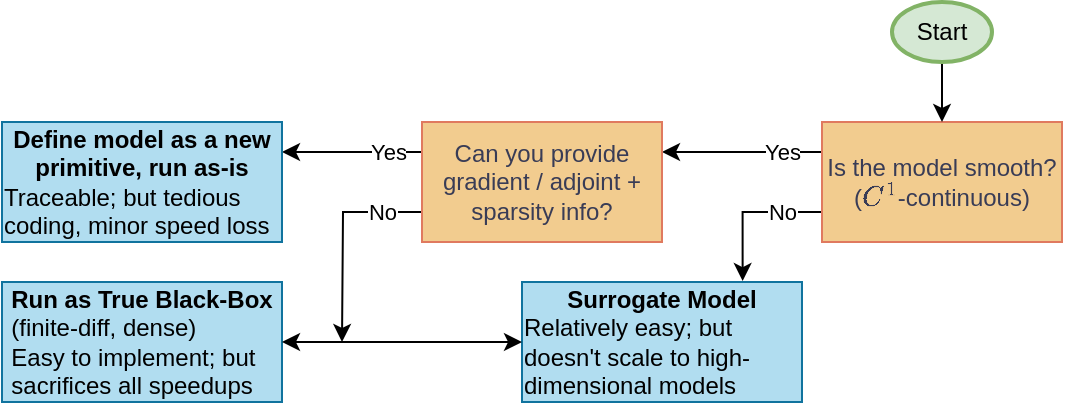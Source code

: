 <mxfile version="22.1.2" type="device">
  <diagram name="Page-1" id="0bqidfSPnTq8Fe0qsqAd">
    <mxGraphModel dx="576" dy="337" grid="1" gridSize="10" guides="1" tooltips="1" connect="1" arrows="1" fold="1" page="1" pageScale="1" pageWidth="850" pageHeight="1100" math="1" shadow="0">
      <root>
        <mxCell id="0" />
        <mxCell id="1" parent="0" />
        <mxCell id="9ch1fulaxmRVOtPrEN44-8" value="No" style="edgeStyle=orthogonalEdgeStyle;rounded=0;orthogonalLoop=1;jettySize=auto;html=1;exitX=0;exitY=0.75;exitDx=0;exitDy=0;entryX=0.788;entryY=-0.008;entryDx=0;entryDy=0;fontColor=default;labelBackgroundColor=default;entryPerimeter=0;" edge="1" parent="1" source="9ch1fulaxmRVOtPrEN44-2" target="9ch1fulaxmRVOtPrEN44-3">
          <mxGeometry x="-0.461" relative="1" as="geometry">
            <mxPoint as="offset" />
          </mxGeometry>
        </mxCell>
        <mxCell id="9ch1fulaxmRVOtPrEN44-10" value="Yes" style="edgeStyle=orthogonalEdgeStyle;rounded=0;orthogonalLoop=1;jettySize=auto;html=1;exitX=0;exitY=0.25;exitDx=0;exitDy=0;entryX=1;entryY=0.25;entryDx=0;entryDy=0;fontColor=default;labelBackgroundColor=default;" edge="1" parent="1" source="9ch1fulaxmRVOtPrEN44-2" target="9ch1fulaxmRVOtPrEN44-9">
          <mxGeometry x="-0.5" relative="1" as="geometry">
            <mxPoint as="offset" />
          </mxGeometry>
        </mxCell>
        <mxCell id="9ch1fulaxmRVOtPrEN44-2" value="Is the model smooth? (\(C^1\)-continuous)" style="rounded=0;whiteSpace=wrap;html=1;fillColor=#F2CC8F;strokeColor=#E07A5F;fontColor=#393C56;labelBackgroundColor=none;" vertex="1" parent="1">
          <mxGeometry x="540" y="280" width="120" height="60" as="geometry" />
        </mxCell>
        <mxCell id="9ch1fulaxmRVOtPrEN44-3" value="&lt;b&gt;Surrogate Model&lt;/b&gt;&lt;br&gt;&lt;div style=&quot;text-align: left;&quot;&gt;&lt;font&gt;Relatively easy;&lt;/font&gt;&lt;font&gt;&amp;nbsp;but&lt;/font&gt;&lt;/div&gt;&lt;div style=&quot;text-align: left;&quot;&gt;&lt;font&gt;doesn&#39;t scale to high-dimensional models&lt;/font&gt;&lt;/div&gt;" style="rounded=0;whiteSpace=wrap;html=1;fillColor=#b1ddf0;strokeColor=#10739e;labelBackgroundColor=none;" vertex="1" parent="1">
          <mxGeometry x="390" y="360" width="140" height="60" as="geometry" />
        </mxCell>
        <mxCell id="9ch1fulaxmRVOtPrEN44-12" value="No" style="edgeStyle=orthogonalEdgeStyle;rounded=0;orthogonalLoop=1;jettySize=auto;html=1;exitX=0;exitY=0.75;exitDx=0;exitDy=0;fontColor=default;labelBackgroundColor=default;" edge="1" parent="1" source="9ch1fulaxmRVOtPrEN44-9">
          <mxGeometry x="-0.617" relative="1" as="geometry">
            <mxPoint x="300" y="390" as="targetPoint" />
            <mxPoint as="offset" />
          </mxGeometry>
        </mxCell>
        <mxCell id="9ch1fulaxmRVOtPrEN44-16" value="Yes" style="edgeStyle=orthogonalEdgeStyle;rounded=0;orthogonalLoop=1;jettySize=auto;html=1;exitX=0;exitY=0.25;exitDx=0;exitDy=0;entryX=1;entryY=0.25;entryDx=0;entryDy=0;fontColor=default;labelBackgroundColor=default;" edge="1" parent="1" source="9ch1fulaxmRVOtPrEN44-9" target="9ch1fulaxmRVOtPrEN44-15">
          <mxGeometry x="-0.5" relative="1" as="geometry">
            <mxPoint as="offset" />
          </mxGeometry>
        </mxCell>
        <mxCell id="9ch1fulaxmRVOtPrEN44-9" value="Can you provide gradient / adjoint + sparsity info?" style="rounded=0;whiteSpace=wrap;html=1;fillColor=#F2CC8F;strokeColor=#E07A5F;fontColor=#393C56;labelBackgroundColor=none;" vertex="1" parent="1">
          <mxGeometry x="340" y="280" width="120" height="60" as="geometry" />
        </mxCell>
        <mxCell id="9ch1fulaxmRVOtPrEN44-11" value="&lt;b style=&quot;border-color: var(--border-color);&quot;&gt;Run as True Black-Box&lt;/b&gt;&lt;br style=&quot;border-color: var(--border-color);&quot;&gt;&lt;div style=&quot;border-color: var(--border-color); text-align: left;&quot;&gt;&lt;font style=&quot;border-color: var(--border-color);&quot;&gt;(finite-diff, dense)&lt;/font&gt;&lt;/div&gt;&lt;div style=&quot;border-color: var(--border-color); text-align: left;&quot;&gt;&lt;font style=&quot;border-color: var(--border-color);&quot;&gt;Easy to implement;&lt;/font&gt;&lt;font style=&quot;border-color: var(--border-color);&quot;&gt;&amp;nbsp;but&lt;/font&gt;&lt;/div&gt;&lt;div style=&quot;border-color: var(--border-color); text-align: left;&quot;&gt;&lt;font style=&quot;border-color: var(--border-color);&quot;&gt;sacrifices all speedups&lt;/font&gt;&lt;/div&gt;" style="rounded=0;whiteSpace=wrap;html=1;fillColor=#b1ddf0;strokeColor=#10739e;labelBackgroundColor=none;" vertex="1" parent="1">
          <mxGeometry x="130" y="360" width="140" height="60" as="geometry" />
        </mxCell>
        <mxCell id="9ch1fulaxmRVOtPrEN44-15" value="&lt;b&gt;Define model as a new primitive, run as-is&lt;/b&gt;&lt;br&gt;&lt;div style=&quot;text-align: left;&quot;&gt;Traceable; but t&lt;span style=&quot;background-color: initial;&quot;&gt;edious coding, minor speed loss&lt;/span&gt;&lt;/div&gt;" style="rounded=0;whiteSpace=wrap;html=1;fillColor=#b1ddf0;strokeColor=#10739e;labelBackgroundColor=none;align=center;" vertex="1" parent="1">
          <mxGeometry x="130" y="280" width="140" height="60" as="geometry" />
        </mxCell>
        <mxCell id="9ch1fulaxmRVOtPrEN44-19" value="" style="endArrow=classic;html=1;rounded=0;entryX=1;entryY=0.5;entryDx=0;entryDy=0;fontColor=default;labelBackgroundColor=default;" edge="1" parent="1" target="9ch1fulaxmRVOtPrEN44-11">
          <mxGeometry width="50" height="50" relative="1" as="geometry">
            <mxPoint x="300" y="390" as="sourcePoint" />
            <mxPoint x="320" y="340" as="targetPoint" />
          </mxGeometry>
        </mxCell>
        <mxCell id="9ch1fulaxmRVOtPrEN44-20" value="" style="endArrow=classic;html=1;rounded=0;entryX=0;entryY=0.5;entryDx=0;entryDy=0;fontColor=default;labelBackgroundColor=default;" edge="1" parent="1" target="9ch1fulaxmRVOtPrEN44-3">
          <mxGeometry width="50" height="50" relative="1" as="geometry">
            <mxPoint x="300" y="390" as="sourcePoint" />
            <mxPoint x="360" y="330" as="targetPoint" />
          </mxGeometry>
        </mxCell>
        <mxCell id="9ch1fulaxmRVOtPrEN44-24" style="edgeStyle=orthogonalEdgeStyle;rounded=0;orthogonalLoop=1;jettySize=auto;html=1;exitX=0.5;exitY=1;exitDx=0;exitDy=0;exitPerimeter=0;entryX=0.5;entryY=0;entryDx=0;entryDy=0;fontColor=#393C56;" edge="1" parent="1" source="9ch1fulaxmRVOtPrEN44-23" target="9ch1fulaxmRVOtPrEN44-2">
          <mxGeometry relative="1" as="geometry" />
        </mxCell>
        <mxCell id="9ch1fulaxmRVOtPrEN44-23" value="Start" style="strokeWidth=2;html=1;shape=mxgraph.flowchart.start_1;whiteSpace=wrap;strokeColor=#82b366;fillColor=#d5e8d4;" vertex="1" parent="1">
          <mxGeometry x="575" y="220" width="50" height="30" as="geometry" />
        </mxCell>
      </root>
    </mxGraphModel>
  </diagram>
</mxfile>

